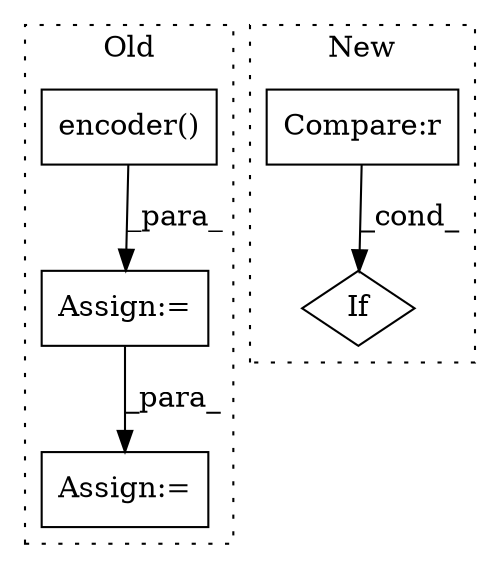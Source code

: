 digraph G {
subgraph cluster0 {
1 [label="encoder()" a="75" s="9201,9215" l="13,1" shape="box"];
3 [label="Assign:=" a="68" s="9311" l="3" shape="box"];
5 [label="Assign:=" a="68" s="9198" l="3" shape="box"];
label = "Old";
style="dotted";
}
subgraph cluster1 {
2 [label="If" a="96" s="6129" l="3" shape="diamond"];
4 [label="Compare:r" a="40" s="6132" l="14" shape="box"];
label = "New";
style="dotted";
}
1 -> 5 [label="_para_"];
4 -> 2 [label="_cond_"];
5 -> 3 [label="_para_"];
}